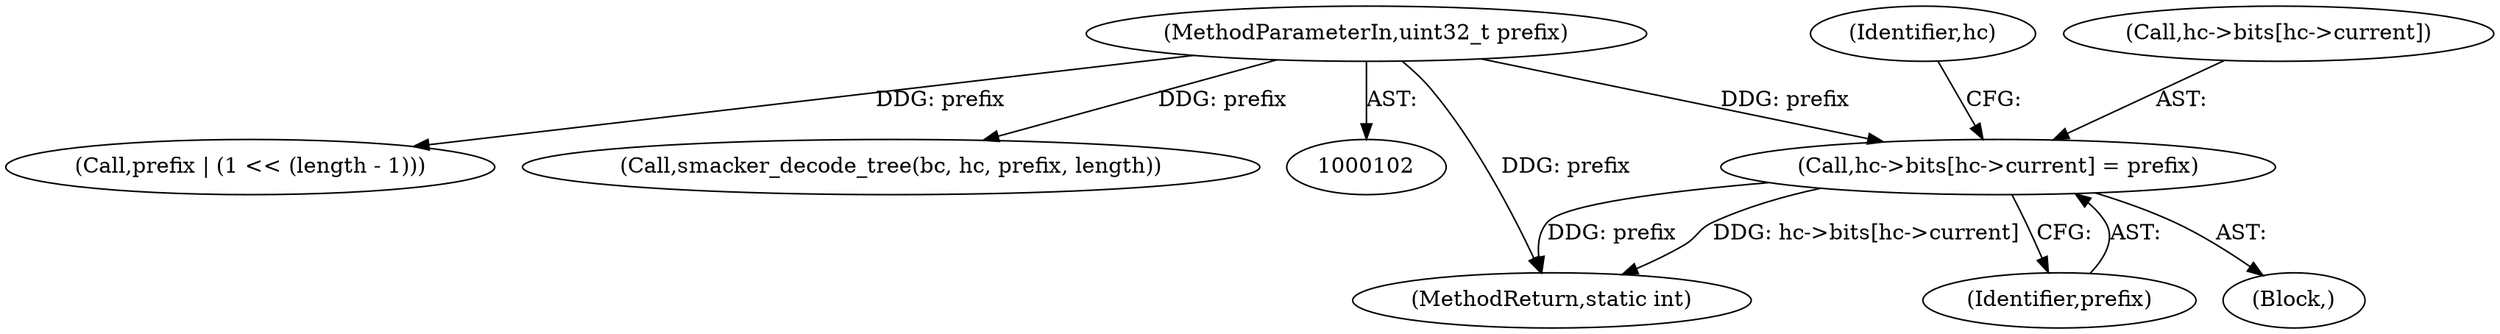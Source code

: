 digraph "0_libav_cd4663dc80323ba64989d0c103d51ad3ee0e9c2f@array" {
"1000140" [label="(Call,hc->bits[hc->current] = prefix)"];
"1000105" [label="(MethodParameterIn,uint32_t prefix)"];
"1000234" [label="(MethodReturn,static int)"];
"1000152" [label="(Identifier,hc)"];
"1000226" [label="(Call,prefix | (1 << (length - 1)))"];
"1000213" [label="(Call,smacker_decode_tree(bc, hc, prefix, length))"];
"1000141" [label="(Call,hc->bits[hc->current])"];
"1000140" [label="(Call,hc->bits[hc->current] = prefix)"];
"1000148" [label="(Identifier,prefix)"];
"1000139" [label="(Block,)"];
"1000105" [label="(MethodParameterIn,uint32_t prefix)"];
"1000140" -> "1000139"  [label="AST: "];
"1000140" -> "1000148"  [label="CFG: "];
"1000141" -> "1000140"  [label="AST: "];
"1000148" -> "1000140"  [label="AST: "];
"1000152" -> "1000140"  [label="CFG: "];
"1000140" -> "1000234"  [label="DDG: hc->bits[hc->current]"];
"1000140" -> "1000234"  [label="DDG: prefix"];
"1000105" -> "1000140"  [label="DDG: prefix"];
"1000105" -> "1000102"  [label="AST: "];
"1000105" -> "1000234"  [label="DDG: prefix"];
"1000105" -> "1000213"  [label="DDG: prefix"];
"1000105" -> "1000226"  [label="DDG: prefix"];
}
